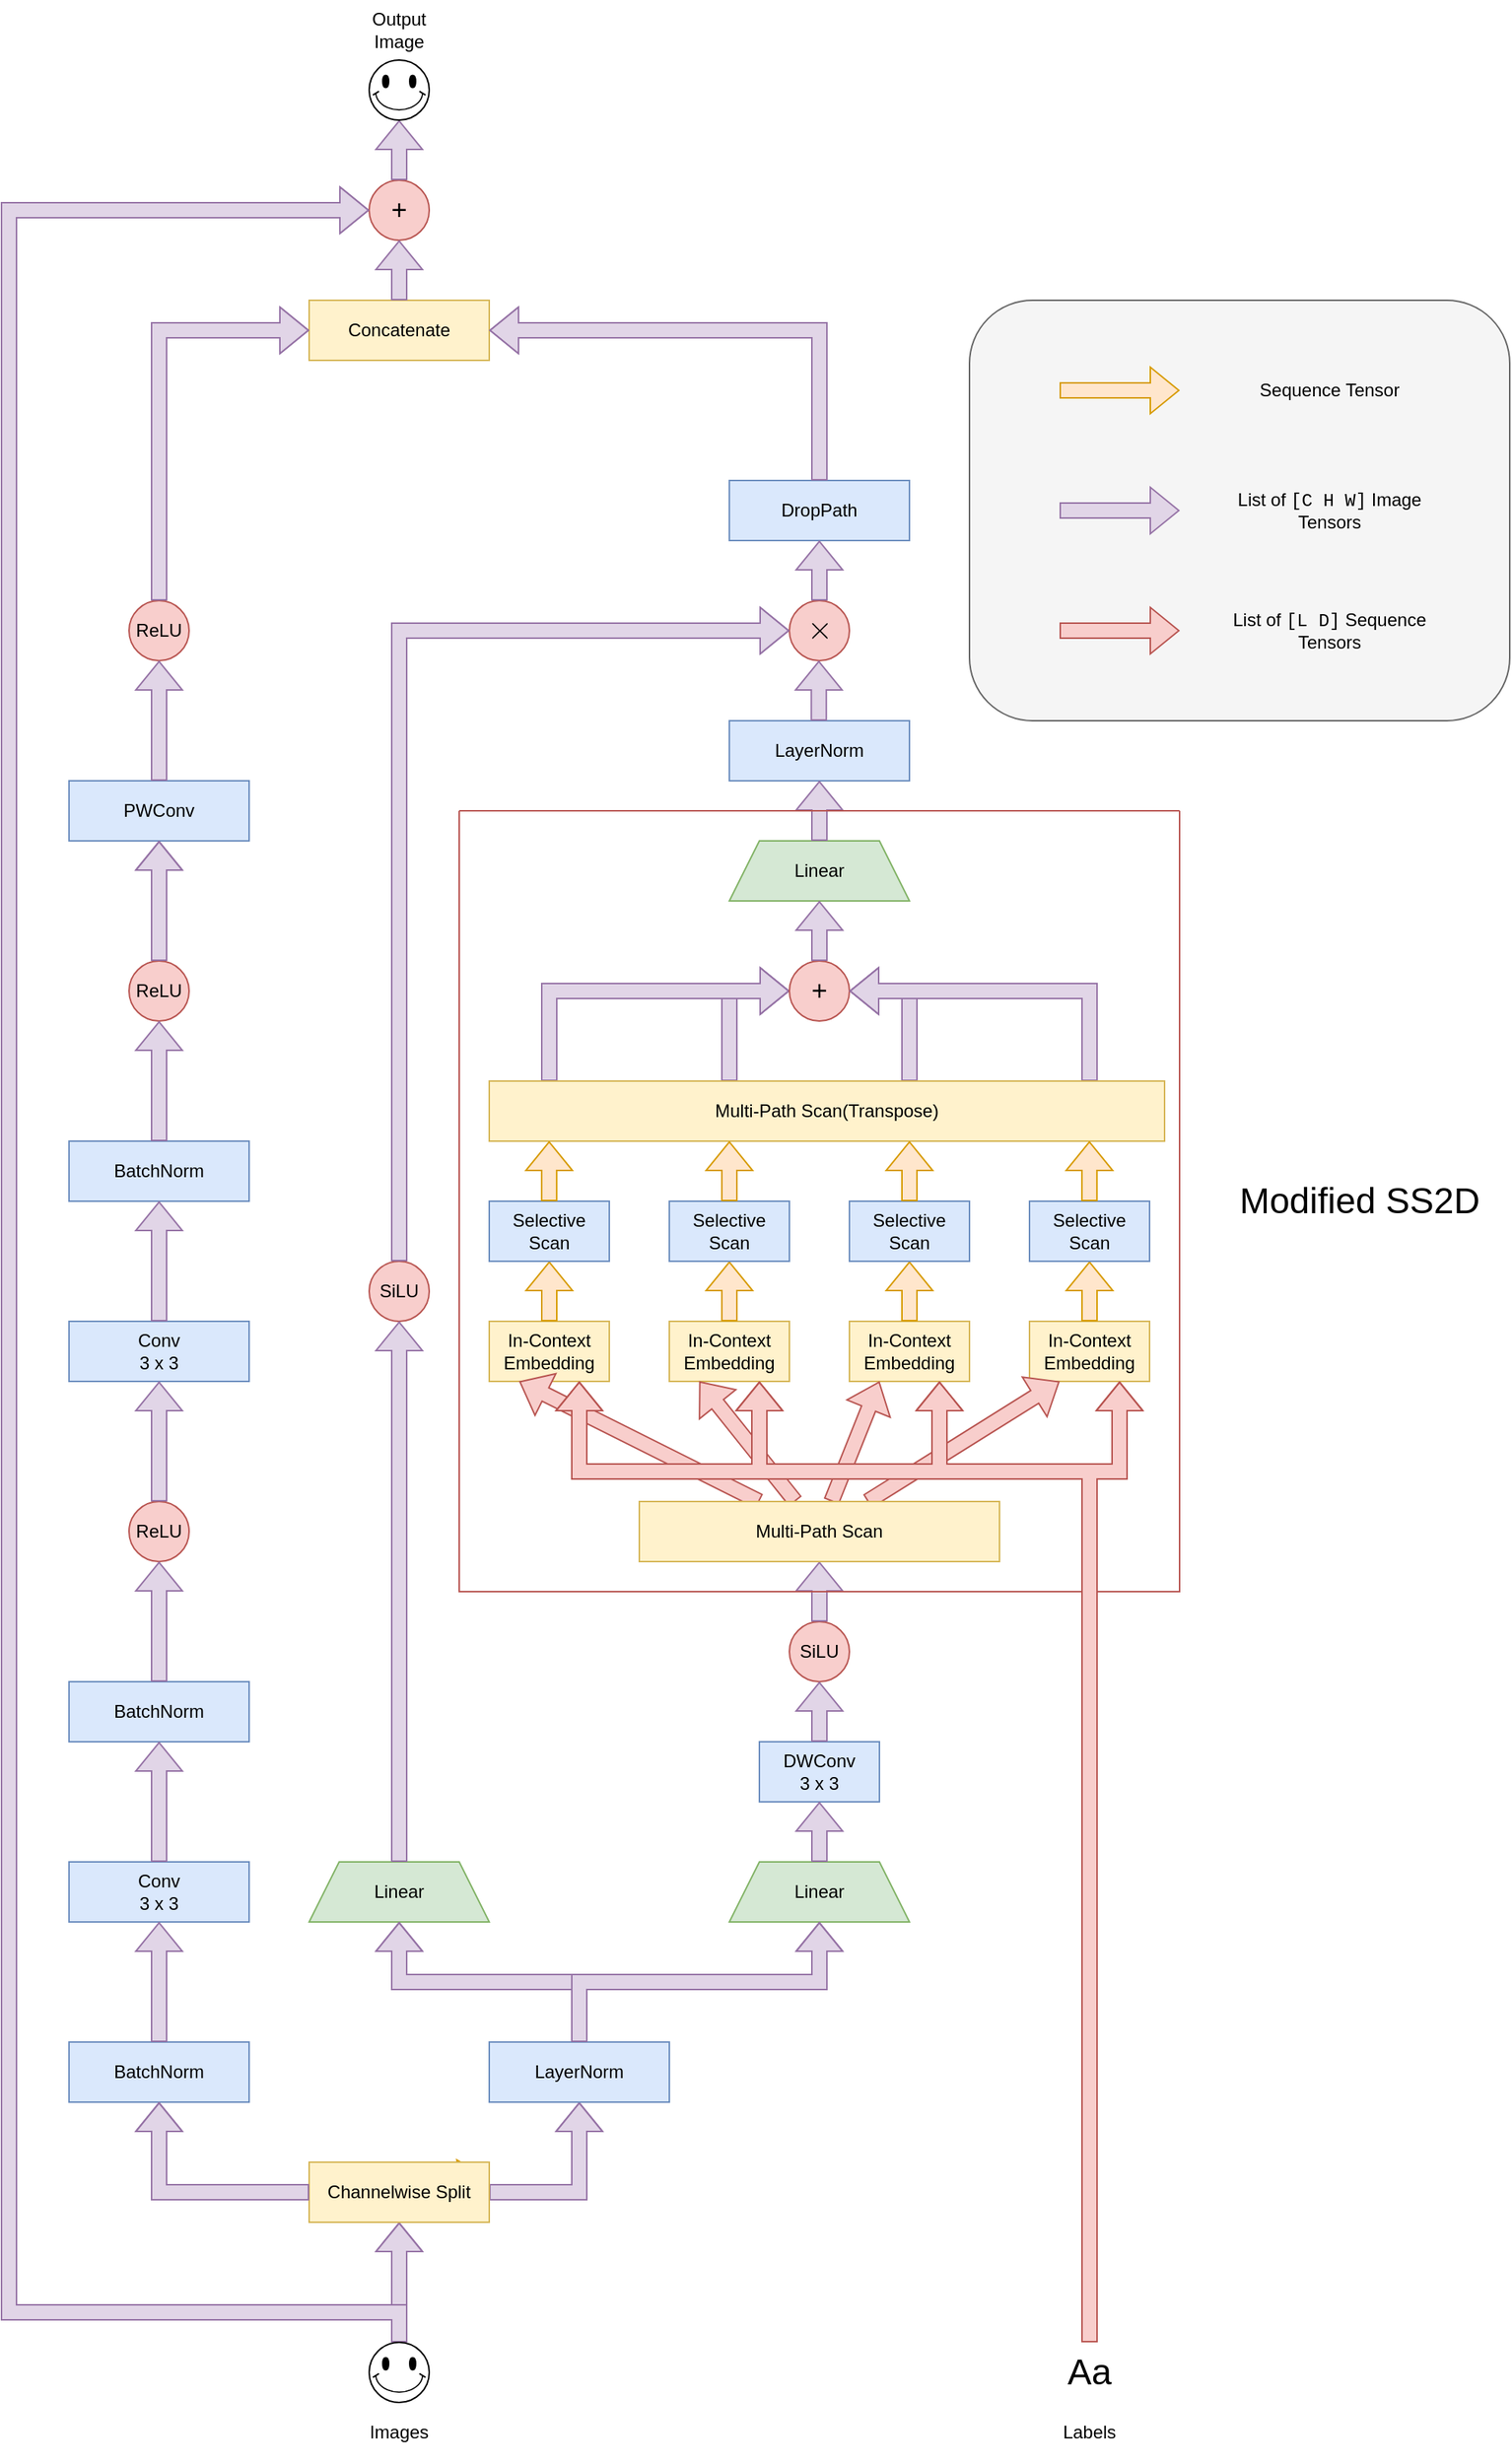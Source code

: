 <mxfile version="25.0.2">
  <diagram name="Page-1" id="wS9EBDVNbl1yrAbbTAV1">
    <mxGraphModel dx="1687" dy="1967" grid="1" gridSize="10" guides="1" tooltips="1" connect="1" arrows="1" fold="1" page="1" pageScale="1" pageWidth="1600" pageHeight="900" math="1" shadow="0">
      <root>
        <mxCell id="0" />
        <mxCell id="1" parent="0" />
        <mxCell id="dxjbs5zgW4aYnI0EjAtR-100" value="" style="rounded=1;whiteSpace=wrap;html=1;fillColor=#f5f5f5;fontColor=#333333;strokeColor=#666666;" parent="1" vertex="1">
          <mxGeometry x="920" y="-400" width="360" height="280" as="geometry" />
        </mxCell>
        <mxCell id="dxjbs5zgW4aYnI0EjAtR-47" value="" style="shape=flexArrow;endArrow=classic;html=1;rounded=0;fillColor=#e1d5e7;strokeColor=#9673a6;edgeStyle=elbowEdgeStyle;elbow=vertical;" parent="1" target="dxjbs5zgW4aYnI0EjAtR-46" edge="1">
          <mxGeometry width="50" height="50" relative="1" as="geometry">
            <mxPoint x="760" y="120" as="sourcePoint" />
            <mxPoint x="710" y="40" as="targetPoint" />
            <Array as="points">
              <mxPoint x="760" y="60" />
            </Array>
          </mxGeometry>
        </mxCell>
        <mxCell id="J3nuW8a6T6yVLwqFihnX-37" value="" style="edgeStyle=none;orthogonalLoop=1;jettySize=auto;html=1;rounded=0;shape=flexArrow;fillColor=#ffe6cc;strokeColor=#d79b00;" parent="1" edge="1">
          <mxGeometry width="80" relative="1" as="geometry">
            <mxPoint x="980" y="-340" as="sourcePoint" />
            <mxPoint x="1060" y="-340" as="targetPoint" />
            <Array as="points" />
          </mxGeometry>
        </mxCell>
        <mxCell id="J3nuW8a6T6yVLwqFihnX-39" value="Sequence Tensor" style="text;strokeColor=none;align=center;fillColor=none;html=1;verticalAlign=middle;whiteSpace=wrap;rounded=0;" parent="1" vertex="1">
          <mxGeometry x="1080" y="-360" width="160" height="40" as="geometry" />
        </mxCell>
        <mxCell id="J3nuW8a6T6yVLwqFihnX-40" value="" style="edgeStyle=none;orthogonalLoop=1;jettySize=auto;html=1;rounded=0;shape=flexArrow;fillColor=#e1d5e7;strokeColor=#9673a6;" parent="1" edge="1">
          <mxGeometry width="80" relative="1" as="geometry">
            <mxPoint x="980" y="-260" as="sourcePoint" />
            <mxPoint x="1060" y="-260" as="targetPoint" />
            <Array as="points" />
          </mxGeometry>
        </mxCell>
        <mxCell id="J3nuW8a6T6yVLwqFihnX-41" value="List of &lt;font face=&quot;Courier New&quot;&gt;[C H W]&lt;/font&gt;&amp;nbsp;Image Tensors" style="text;strokeColor=none;align=center;fillColor=none;html=1;verticalAlign=middle;whiteSpace=wrap;rounded=0;" parent="1" vertex="1">
          <mxGeometry x="1080" y="-280" width="160" height="40" as="geometry" />
        </mxCell>
        <mxCell id="J3nuW8a6T6yVLwqFihnX-49" value="" style="shape=flexArrow;endArrow=classic;html=1;rounded=0;fillColor=#e1d5e7;strokeColor=#9673a6;" parent="1" edge="1">
          <mxGeometry width="50" height="50" relative="1" as="geometry">
            <mxPoint x="540" y="960" as="sourcePoint" />
            <mxPoint x="540" y="880" as="targetPoint" />
            <Array as="points">
              <mxPoint x="540" y="900" />
            </Array>
          </mxGeometry>
        </mxCell>
        <mxCell id="J3nuW8a6T6yVLwqFihnX-51" value="Labels" style="text;strokeColor=none;align=center;fillColor=none;html=1;verticalAlign=middle;whiteSpace=wrap;rounded=0;" parent="1" vertex="1">
          <mxGeometry x="970" y="1000" width="60" height="40" as="geometry" />
        </mxCell>
        <mxCell id="dxjbs5zgW4aYnI0EjAtR-2" value="" style="shape=flexArrow;endArrow=classic;html=1;rounded=0;fillColor=#e1d5e7;strokeColor=#9673a6;edgeStyle=orthogonalEdgeStyle;" parent="1" source="dxjbs5zgW4aYnI0EjAtR-1" target="dxjbs5zgW4aYnI0EjAtR-5" edge="1">
          <mxGeometry width="50" height="50" relative="1" as="geometry">
            <mxPoint x="700" y="879.999" as="sourcePoint" />
            <mxPoint x="710" y="740" as="targetPoint" />
            <Array as="points">
              <mxPoint x="660" y="860" />
            </Array>
          </mxGeometry>
        </mxCell>
        <mxCell id="dxjbs5zgW4aYnI0EjAtR-3" value="" style="shape=flexArrow;endArrow=classic;html=1;rounded=0;fillColor=#ffe6cc;strokeColor=#d79b00;" parent="1" target="dxjbs5zgW4aYnI0EjAtR-1" edge="1">
          <mxGeometry width="50" height="50" relative="1" as="geometry">
            <mxPoint x="560" y="856.923" as="sourcePoint" />
            <mxPoint x="670" y="840" as="targetPoint" />
          </mxGeometry>
        </mxCell>
        <mxCell id="dxjbs5zgW4aYnI0EjAtR-1" value="Channelwise Split" style="rounded=0;whiteSpace=wrap;html=1;fillColor=#fff2cc;strokeColor=#d6b656;" parent="1" vertex="1">
          <mxGeometry x="480" y="840" width="120" height="40" as="geometry" />
        </mxCell>
        <mxCell id="dxjbs5zgW4aYnI0EjAtR-5" value="LayerNorm" style="rounded=0;whiteSpace=wrap;html=1;fillColor=#dae8fc;strokeColor=#6c8ebf;" parent="1" vertex="1">
          <mxGeometry x="600" y="760" width="120" height="40" as="geometry" />
        </mxCell>
        <mxCell id="dxjbs5zgW4aYnI0EjAtR-6" value="Linear" style="shape=trapezoid;perimeter=trapezoidPerimeter;whiteSpace=wrap;html=1;fixedSize=1;fillColor=#d5e8d4;strokeColor=#82b366;" parent="1" vertex="1">
          <mxGeometry x="480" y="640" width="120" height="40" as="geometry" />
        </mxCell>
        <mxCell id="dxjbs5zgW4aYnI0EjAtR-7" value="Linear" style="shape=trapezoid;perimeter=trapezoidPerimeter;whiteSpace=wrap;html=1;fixedSize=1;fillColor=#d5e8d4;strokeColor=#82b366;" parent="1" vertex="1">
          <mxGeometry x="760" y="640" width="120" height="40" as="geometry" />
        </mxCell>
        <mxCell id="dxjbs5zgW4aYnI0EjAtR-8" value="" style="shape=flexArrow;endArrow=classic;html=1;rounded=0;fillColor=#e1d5e7;strokeColor=#9673a6;edgeStyle=elbowEdgeStyle;elbow=vertical;" parent="1" source="dxjbs5zgW4aYnI0EjAtR-5" target="dxjbs5zgW4aYnI0EjAtR-6" edge="1">
          <mxGeometry width="50" height="50" relative="1" as="geometry">
            <mxPoint x="740" y="800" as="sourcePoint" />
            <mxPoint x="790" y="750" as="targetPoint" />
          </mxGeometry>
        </mxCell>
        <mxCell id="dxjbs5zgW4aYnI0EjAtR-9" value="" style="shape=flexArrow;endArrow=classic;html=1;rounded=0;fillColor=#e1d5e7;strokeColor=#9673a6;edgeStyle=orthogonalEdgeStyle;" parent="1" source="dxjbs5zgW4aYnI0EjAtR-5" target="dxjbs5zgW4aYnI0EjAtR-7" edge="1">
          <mxGeometry width="50" height="50" relative="1" as="geometry">
            <mxPoint x="740" y="800" as="sourcePoint" />
            <mxPoint x="790" y="750" as="targetPoint" />
            <Array as="points">
              <mxPoint x="660" y="720" />
              <mxPoint x="820" y="720" />
            </Array>
          </mxGeometry>
        </mxCell>
        <mxCell id="dxjbs5zgW4aYnI0EjAtR-10" value="DWConv&lt;div&gt;3 x 3&lt;/div&gt;" style="rounded=0;whiteSpace=wrap;html=1;fillColor=#dae8fc;strokeColor=#6c8ebf;" parent="1" vertex="1">
          <mxGeometry x="780" y="560" width="80" height="40" as="geometry" />
        </mxCell>
        <mxCell id="dxjbs5zgW4aYnI0EjAtR-12" value="SiLU" style="ellipse;whiteSpace=wrap;html=1;aspect=fixed;fillColor=#f8cecc;strokeColor=#b85450;" parent="1" vertex="1">
          <mxGeometry x="800" y="480" width="40" height="40" as="geometry" />
        </mxCell>
        <mxCell id="dxjbs5zgW4aYnI0EjAtR-15" value="" style="shape=flexArrow;endArrow=classic;html=1;rounded=0;fillColor=#e1d5e7;strokeColor=#9673a6;" parent="1" target="J3nuW8a6T6yVLwqFihnX-17" edge="1">
          <mxGeometry width="50" height="50" relative="1" as="geometry">
            <mxPoint x="980" y="1000" as="sourcePoint" />
            <mxPoint x="980" y="920" as="targetPoint" />
          </mxGeometry>
        </mxCell>
        <mxCell id="J3nuW8a6T6yVLwqFihnX-17" value="Aa" style="text;strokeColor=none;align=center;fillColor=none;html=1;verticalAlign=middle;whiteSpace=wrap;rounded=0;fontSize=24;" parent="1" vertex="1">
          <mxGeometry x="970" y="960" width="60" height="40" as="geometry" />
        </mxCell>
        <mxCell id="dxjbs5zgW4aYnI0EjAtR-16" value="" style="shape=flexArrow;endArrow=classic;html=1;rounded=0;fillColor=#e1d5e7;strokeColor=#9673a6;" parent="1" source="dxjbs5zgW4aYnI0EjAtR-7" target="dxjbs5zgW4aYnI0EjAtR-10" edge="1">
          <mxGeometry width="50" height="50" relative="1" as="geometry">
            <mxPoint x="680" y="540" as="sourcePoint" />
            <mxPoint x="730" y="490" as="targetPoint" />
          </mxGeometry>
        </mxCell>
        <mxCell id="dxjbs5zgW4aYnI0EjAtR-17" value="" style="shape=flexArrow;endArrow=classic;html=1;rounded=0;fillColor=#e1d5e7;strokeColor=#9673a6;" parent="1" source="dxjbs5zgW4aYnI0EjAtR-10" target="dxjbs5zgW4aYnI0EjAtR-12" edge="1">
          <mxGeometry width="50" height="50" relative="1" as="geometry">
            <mxPoint x="979.66" y="560" as="sourcePoint" />
            <mxPoint x="979.66" y="520" as="targetPoint" />
          </mxGeometry>
        </mxCell>
        <mxCell id="dxjbs5zgW4aYnI0EjAtR-19" value="" style="shape=flexArrow;endArrow=classic;html=1;rounded=0;fillColor=#e1d5e7;strokeColor=#9673a6;" parent="1" source="dxjbs5zgW4aYnI0EjAtR-12" target="dxjbs5zgW4aYnI0EjAtR-14" edge="1">
          <mxGeometry width="50" height="50" relative="1" as="geometry">
            <mxPoint x="920" y="510" as="sourcePoint" />
            <mxPoint x="920" y="470" as="targetPoint" />
          </mxGeometry>
        </mxCell>
        <mxCell id="dxjbs5zgW4aYnI0EjAtR-22" value="In-Context Embedding" style="rounded=0;whiteSpace=wrap;html=1;fillColor=#fff2cc;strokeColor=#d6b656;" parent="1" vertex="1">
          <mxGeometry x="720" y="280" width="80" height="40" as="geometry" />
        </mxCell>
        <mxCell id="dxjbs5zgW4aYnI0EjAtR-23" value="In-Context Embedding" style="rounded=0;whiteSpace=wrap;html=1;fillColor=#fff2cc;strokeColor=#d6b656;" parent="1" vertex="1">
          <mxGeometry x="840" y="280" width="80" height="40" as="geometry" />
        </mxCell>
        <mxCell id="dxjbs5zgW4aYnI0EjAtR-24" value="In-Context Embedding" style="rounded=0;whiteSpace=wrap;html=1;fillColor=#fff2cc;strokeColor=#d6b656;" parent="1" vertex="1">
          <mxGeometry x="960" y="280" width="80" height="40" as="geometry" />
        </mxCell>
        <mxCell id="dxjbs5zgW4aYnI0EjAtR-25" value="In-Context Embedding" style="rounded=0;whiteSpace=wrap;html=1;fillColor=#fff2cc;strokeColor=#d6b656;" parent="1" vertex="1">
          <mxGeometry x="840" y="280" width="80" height="40" as="geometry" />
        </mxCell>
        <mxCell id="dxjbs5zgW4aYnI0EjAtR-26" value="In-Context Embedding" style="rounded=0;whiteSpace=wrap;html=1;fillColor=#fff2cc;strokeColor=#d6b656;" parent="1" vertex="1">
          <mxGeometry x="600" y="280" width="80" height="40" as="geometry" />
        </mxCell>
        <mxCell id="dxjbs5zgW4aYnI0EjAtR-27" value="" style="shape=flexArrow;endArrow=classic;html=1;rounded=0;fillColor=#f8cecc;strokeColor=#b85450;elbow=vertical;entryX=0.25;entryY=1;entryDx=0;entryDy=0;" parent="1" source="dxjbs5zgW4aYnI0EjAtR-14" target="dxjbs5zgW4aYnI0EjAtR-26" edge="1">
          <mxGeometry width="50" height="50" relative="1" as="geometry">
            <mxPoint x="1030" y="480" as="sourcePoint" />
            <mxPoint x="1080" y="430" as="targetPoint" />
          </mxGeometry>
        </mxCell>
        <mxCell id="dxjbs5zgW4aYnI0EjAtR-28" value="" style="shape=flexArrow;endArrow=classic;html=1;rounded=0;fillColor=#f8cecc;strokeColor=#b85450;elbow=vertical;entryX=0.25;entryY=1;entryDx=0;entryDy=0;" parent="1" source="dxjbs5zgW4aYnI0EjAtR-14" target="dxjbs5zgW4aYnI0EjAtR-22" edge="1">
          <mxGeometry width="50" height="50" relative="1" as="geometry">
            <mxPoint x="840" y="400" as="sourcePoint" />
            <mxPoint x="760" y="320" as="targetPoint" />
          </mxGeometry>
        </mxCell>
        <mxCell id="dxjbs5zgW4aYnI0EjAtR-29" value="" style="shape=flexArrow;endArrow=classic;html=1;rounded=0;fillColor=#f8cecc;strokeColor=#b85450;elbow=vertical;entryX=0.25;entryY=1;entryDx=0;entryDy=0;" parent="1" source="dxjbs5zgW4aYnI0EjAtR-14" target="dxjbs5zgW4aYnI0EjAtR-25" edge="1">
          <mxGeometry width="50" height="50" relative="1" as="geometry">
            <mxPoint x="840" y="400" as="sourcePoint" />
            <mxPoint x="820" y="320" as="targetPoint" />
          </mxGeometry>
        </mxCell>
        <mxCell id="dxjbs5zgW4aYnI0EjAtR-30" value="" style="shape=flexArrow;endArrow=classic;html=1;rounded=0;fillColor=#f8cecc;strokeColor=#b85450;elbow=vertical;entryX=0.25;entryY=1;entryDx=0;entryDy=0;" parent="1" source="dxjbs5zgW4aYnI0EjAtR-14" target="dxjbs5zgW4aYnI0EjAtR-24" edge="1">
          <mxGeometry width="50" height="50" relative="1" as="geometry">
            <mxPoint x="960" y="410" as="sourcePoint" />
            <mxPoint x="1000" y="330" as="targetPoint" />
          </mxGeometry>
        </mxCell>
        <mxCell id="dxjbs5zgW4aYnI0EjAtR-33" value="" style="shape=flexArrow;endArrow=classic;html=1;rounded=0;fillColor=#f8cecc;strokeColor=#b85450;edgeStyle=elbowEdgeStyle;elbow=vertical;entryX=0.75;entryY=1;entryDx=0;entryDy=0;movable=0;resizable=0;rotatable=0;deletable=0;editable=0;locked=1;connectable=0;" parent="1" source="J3nuW8a6T6yVLwqFihnX-17" target="dxjbs5zgW4aYnI0EjAtR-26" edge="1">
          <mxGeometry width="50" height="50" relative="1" as="geometry">
            <mxPoint x="980" y="960" as="sourcePoint" />
            <mxPoint x="980" y="440" as="targetPoint" />
            <Array as="points">
              <mxPoint x="1000" y="380" />
            </Array>
          </mxGeometry>
        </mxCell>
        <mxCell id="dxjbs5zgW4aYnI0EjAtR-34" value="SiLU" style="ellipse;whiteSpace=wrap;html=1;aspect=fixed;fillColor=#f8cecc;strokeColor=#b85450;" parent="1" vertex="1">
          <mxGeometry x="520" y="240" width="40" height="40" as="geometry" />
        </mxCell>
        <mxCell id="dxjbs5zgW4aYnI0EjAtR-35" value="" style="shape=flexArrow;endArrow=classic;html=1;rounded=0;fillColor=#e1d5e7;strokeColor=#9673a6;" parent="1" source="dxjbs5zgW4aYnI0EjAtR-6" target="dxjbs5zgW4aYnI0EjAtR-34" edge="1">
          <mxGeometry width="50" height="50" relative="1" as="geometry">
            <mxPoint x="510" y="600" as="sourcePoint" />
            <mxPoint x="510" y="560" as="targetPoint" />
          </mxGeometry>
        </mxCell>
        <mxCell id="dxjbs5zgW4aYnI0EjAtR-36" value="" style="shape=flexArrow;endArrow=classic;html=1;rounded=0;fillColor=#ffe6cc;strokeColor=#d79b00;" parent="1" source="dxjbs5zgW4aYnI0EjAtR-26" target="dxjbs5zgW4aYnI0EjAtR-41" edge="1">
          <mxGeometry width="50" height="50" relative="1" as="geometry">
            <mxPoint x="700" y="160" as="sourcePoint" />
            <mxPoint x="640" y="240" as="targetPoint" />
          </mxGeometry>
        </mxCell>
        <mxCell id="dxjbs5zgW4aYnI0EjAtR-37" value="" style="shape=flexArrow;endArrow=classic;html=1;rounded=0;fillColor=#ffe6cc;strokeColor=#d79b00;" parent="1" source="dxjbs5zgW4aYnI0EjAtR-22" target="dxjbs5zgW4aYnI0EjAtR-42" edge="1">
          <mxGeometry width="50" height="50" relative="1" as="geometry">
            <mxPoint x="759.58" y="280" as="sourcePoint" />
            <mxPoint x="759.58" y="240" as="targetPoint" />
          </mxGeometry>
        </mxCell>
        <mxCell id="dxjbs5zgW4aYnI0EjAtR-38" value="" style="shape=flexArrow;endArrow=classic;html=1;rounded=0;fillColor=#ffe6cc;strokeColor=#d79b00;" parent="1" source="dxjbs5zgW4aYnI0EjAtR-25" target="dxjbs5zgW4aYnI0EjAtR-43" edge="1">
          <mxGeometry width="50" height="50" relative="1" as="geometry">
            <mxPoint x="879.58" y="280" as="sourcePoint" />
            <mxPoint x="879.58" y="240" as="targetPoint" />
          </mxGeometry>
        </mxCell>
        <mxCell id="dxjbs5zgW4aYnI0EjAtR-39" value="" style="shape=flexArrow;endArrow=classic;html=1;rounded=0;fillColor=#ffe6cc;strokeColor=#d79b00;" parent="1" source="dxjbs5zgW4aYnI0EjAtR-24" target="dxjbs5zgW4aYnI0EjAtR-44" edge="1">
          <mxGeometry width="50" height="50" relative="1" as="geometry">
            <mxPoint x="999.58" y="280" as="sourcePoint" />
            <mxPoint x="999.58" y="240" as="targetPoint" />
          </mxGeometry>
        </mxCell>
        <mxCell id="dxjbs5zgW4aYnI0EjAtR-41" value="Selective Scan" style="rounded=0;whiteSpace=wrap;html=1;fillColor=#dae8fc;strokeColor=#6c8ebf;" parent="1" vertex="1">
          <mxGeometry x="600" y="200" width="80" height="40" as="geometry" />
        </mxCell>
        <mxCell id="dxjbs5zgW4aYnI0EjAtR-42" value="Selective Scan" style="rounded=0;whiteSpace=wrap;html=1;fillColor=#dae8fc;strokeColor=#6c8ebf;" parent="1" vertex="1">
          <mxGeometry x="720" y="200" width="80" height="40" as="geometry" />
        </mxCell>
        <mxCell id="dxjbs5zgW4aYnI0EjAtR-43" value="Selective Scan" style="rounded=0;whiteSpace=wrap;html=1;fillColor=#dae8fc;strokeColor=#6c8ebf;" parent="1" vertex="1">
          <mxGeometry x="840" y="200" width="80" height="40" as="geometry" />
        </mxCell>
        <mxCell id="dxjbs5zgW4aYnI0EjAtR-44" value="Selective Scan" style="rounded=0;whiteSpace=wrap;html=1;fillColor=#dae8fc;strokeColor=#6c8ebf;" parent="1" vertex="1">
          <mxGeometry x="960" y="200" width="80" height="40" as="geometry" />
        </mxCell>
        <mxCell id="dxjbs5zgW4aYnI0EjAtR-45" value="" style="shape=flexArrow;endArrow=classic;html=1;rounded=0;fillColor=#e1d5e7;strokeColor=#9673a6;edgeStyle=elbowEdgeStyle;elbow=vertical;" parent="1" target="dxjbs5zgW4aYnI0EjAtR-46" edge="1">
          <mxGeometry width="50" height="50" relative="1" as="geometry">
            <mxPoint x="640" y="120" as="sourcePoint" />
            <mxPoint x="710" y="40" as="targetPoint" />
            <Array as="points">
              <mxPoint x="730" y="60" />
            </Array>
          </mxGeometry>
        </mxCell>
        <mxCell id="dxjbs5zgW4aYnI0EjAtR-46" value="+" style="ellipse;whiteSpace=wrap;html=1;aspect=fixed;fillColor=#f8cecc;strokeColor=#b85450;fontSize=18;" parent="1" vertex="1">
          <mxGeometry x="800" y="40" width="40" height="40" as="geometry" />
        </mxCell>
        <mxCell id="dxjbs5zgW4aYnI0EjAtR-48" value="" style="shape=flexArrow;endArrow=classic;html=1;rounded=0;fillColor=#e1d5e7;strokeColor=#9673a6;edgeStyle=elbowEdgeStyle;elbow=vertical;" parent="1" target="dxjbs5zgW4aYnI0EjAtR-46" edge="1">
          <mxGeometry width="50" height="50" relative="1" as="geometry">
            <mxPoint x="880" y="120" as="sourcePoint" />
            <mxPoint x="710" y="40" as="targetPoint" />
            <Array as="points">
              <mxPoint x="880" y="60" />
            </Array>
          </mxGeometry>
        </mxCell>
        <mxCell id="dxjbs5zgW4aYnI0EjAtR-49" value="" style="shape=flexArrow;endArrow=classic;html=1;rounded=0;fillColor=#e1d5e7;strokeColor=#9673a6;edgeStyle=elbowEdgeStyle;elbow=vertical;" parent="1" target="dxjbs5zgW4aYnI0EjAtR-46" edge="1">
          <mxGeometry width="50" height="50" relative="1" as="geometry">
            <mxPoint x="1000" y="120" as="sourcePoint" />
            <mxPoint x="710" y="40" as="targetPoint" />
            <Array as="points">
              <mxPoint x="910" y="60" />
            </Array>
          </mxGeometry>
        </mxCell>
        <mxCell id="dxjbs5zgW4aYnI0EjAtR-50" value="Linear" style="shape=trapezoid;perimeter=trapezoidPerimeter;whiteSpace=wrap;html=1;fixedSize=1;fillColor=#d5e8d4;strokeColor=#82b366;" parent="1" vertex="1">
          <mxGeometry x="760" y="-40" width="120" height="40" as="geometry" />
        </mxCell>
        <mxCell id="dxjbs5zgW4aYnI0EjAtR-51" value="" style="shape=flexArrow;endArrow=classic;html=1;rounded=0;fillColor=#e1d5e7;strokeColor=#9673a6;" parent="1" source="dxjbs5zgW4aYnI0EjAtR-46" target="dxjbs5zgW4aYnI0EjAtR-50" edge="1">
          <mxGeometry width="50" height="50" relative="1" as="geometry">
            <mxPoint x="580" y="70" as="sourcePoint" />
            <mxPoint x="580" y="-10" as="targetPoint" />
          </mxGeometry>
        </mxCell>
        <mxCell id="dxjbs5zgW4aYnI0EjAtR-52" value="LayerNorm" style="rounded=0;whiteSpace=wrap;html=1;fillColor=#dae8fc;strokeColor=#6c8ebf;" parent="1" vertex="1">
          <mxGeometry x="760" y="-120" width="120" height="40" as="geometry" />
        </mxCell>
        <mxCell id="dxjbs5zgW4aYnI0EjAtR-53" value="" style="shape=flexArrow;endArrow=classic;html=1;rounded=0;fillColor=#e1d5e7;strokeColor=#9673a6;" parent="1" source="dxjbs5zgW4aYnI0EjAtR-50" target="dxjbs5zgW4aYnI0EjAtR-52" edge="1">
          <mxGeometry width="50" height="50" relative="1" as="geometry">
            <mxPoint x="580" y="70" as="sourcePoint" />
            <mxPoint x="580" y="-10" as="targetPoint" />
          </mxGeometry>
        </mxCell>
        <mxCell id="dxjbs5zgW4aYnI0EjAtR-54" value="&lt;span style=&quot;background-color: initial;&quot;&gt;&lt;svg style=&quot;vertical-align: 0.02ex;&quot; xmlns:xlink=&quot;http://www.w3.org/1999/xlink&quot; viewBox=&quot;0 -491 778 482&quot; role=&quot;img&quot; height=&quot;1.09ex&quot; width=&quot;1.76ex&quot; xmlns=&quot;http://www.w3.org/2000/svg&quot;&gt;&lt;defs&gt;&lt;path d=&quot;M630 29Q630 9 609 9Q604 9 587 25T493 118L389 222L284 117Q178 13 175 11Q171 9 168 9Q160 9 154 15T147 29Q147 36 161 51T255 146L359 250L255 354Q174 435 161 449T147 471Q147 480 153 485T168 490Q173 490 175 489Q178 487 284 383L389 278L493 382Q570 459 587 475T609 491Q630 491 630 471Q630 464 620 453T522 355L418 250L522 145Q606 61 618 48T630 29Z&quot; id=&quot;MJX-1-TEX-N-D7&quot;&gt;&lt;/path&gt;&lt;/defs&gt;&lt;g transform=&quot;scale(1,-1)&quot; stroke-width=&quot;0&quot; fill=&quot;currentColor&quot; stroke=&quot;currentColor&quot;&gt;&lt;g data-mml-node=&quot;math&quot;&gt;&lt;g data-mml-node=&quot;mo&quot;&gt;&lt;use xlink:href=&quot;#MJX-1-TEX-N-D7&quot; data-c=&quot;D7&quot;&gt;&lt;/use&gt;&lt;/g&gt;&lt;/g&gt;&lt;/g&gt;&lt;/svg&gt;&lt;/span&gt;" style="ellipse;whiteSpace=wrap;html=1;aspect=fixed;fillColor=#f8cecc;strokeColor=#b85450;fontSize=18;" parent="1" vertex="1">
          <mxGeometry x="800" y="-200" width="40" height="40" as="geometry" />
        </mxCell>
        <mxCell id="dxjbs5zgW4aYnI0EjAtR-55" value="" style="shape=flexArrow;endArrow=classic;html=1;rounded=0;fillColor=#e1d5e7;strokeColor=#9673a6;edgeStyle=elbowEdgeStyle;" parent="1" source="dxjbs5zgW4aYnI0EjAtR-34" target="dxjbs5zgW4aYnI0EjAtR-54" edge="1">
          <mxGeometry width="50" height="50" relative="1" as="geometry">
            <mxPoint x="550" y="100" as="sourcePoint" />
            <mxPoint x="550" y="-260" as="targetPoint" />
            <Array as="points">
              <mxPoint x="540" y="60" />
            </Array>
          </mxGeometry>
        </mxCell>
        <mxCell id="dxjbs5zgW4aYnI0EjAtR-56" value="Multi-Path Scan(Transpose)" style="rounded=0;whiteSpace=wrap;html=1;fillColor=#fff2cc;strokeColor=#d6b656;movable=1;resizable=1;rotatable=1;deletable=1;editable=1;locked=0;connectable=1;" parent="1" vertex="1">
          <mxGeometry x="600" y="120" width="450" height="40" as="geometry" />
        </mxCell>
        <mxCell id="dxjbs5zgW4aYnI0EjAtR-57" value="" style="shape=flexArrow;endArrow=classic;html=1;rounded=0;fillColor=#ffe6cc;strokeColor=#d79b00;" parent="1" edge="1">
          <mxGeometry width="50" height="50" relative="1" as="geometry">
            <mxPoint x="639.92" y="200" as="sourcePoint" />
            <mxPoint x="639.92" y="160" as="targetPoint" />
          </mxGeometry>
        </mxCell>
        <mxCell id="dxjbs5zgW4aYnI0EjAtR-58" value="" style="shape=flexArrow;endArrow=classic;html=1;rounded=0;fillColor=#ffe6cc;strokeColor=#d79b00;" parent="1" edge="1">
          <mxGeometry width="50" height="50" relative="1" as="geometry">
            <mxPoint x="760" y="200" as="sourcePoint" />
            <mxPoint x="760" y="160" as="targetPoint" />
          </mxGeometry>
        </mxCell>
        <mxCell id="dxjbs5zgW4aYnI0EjAtR-60" value="" style="shape=flexArrow;endArrow=classic;html=1;rounded=0;fillColor=#ffe6cc;strokeColor=#d79b00;" parent="1" edge="1">
          <mxGeometry width="50" height="50" relative="1" as="geometry">
            <mxPoint x="880" y="200" as="sourcePoint" />
            <mxPoint x="880" y="160" as="targetPoint" />
          </mxGeometry>
        </mxCell>
        <mxCell id="dxjbs5zgW4aYnI0EjAtR-61" value="" style="shape=flexArrow;endArrow=classic;html=1;rounded=0;fillColor=#ffe6cc;strokeColor=#d79b00;" parent="1" edge="1">
          <mxGeometry width="50" height="50" relative="1" as="geometry">
            <mxPoint x="999.92" y="200" as="sourcePoint" />
            <mxPoint x="999.92" y="160" as="targetPoint" />
          </mxGeometry>
        </mxCell>
        <mxCell id="dxjbs5zgW4aYnI0EjAtR-63" value="" style="shape=flexArrow;endArrow=classic;html=1;rounded=0;fillColor=#e1d5e7;strokeColor=#9673a6;" parent="1" edge="1">
          <mxGeometry width="50" height="50" relative="1" as="geometry">
            <mxPoint x="819.62" y="-120" as="sourcePoint" />
            <mxPoint x="819.62" y="-160" as="targetPoint" />
          </mxGeometry>
        </mxCell>
        <mxCell id="dxjbs5zgW4aYnI0EjAtR-65" value="DropPath" style="rounded=0;whiteSpace=wrap;html=1;fillColor=#dae8fc;strokeColor=#6c8ebf;" parent="1" vertex="1">
          <mxGeometry x="760" y="-280" width="120" height="40" as="geometry" />
        </mxCell>
        <mxCell id="dxjbs5zgW4aYnI0EjAtR-66" value="" style="shape=flexArrow;endArrow=classic;html=1;rounded=0;fillColor=#e1d5e7;strokeColor=#9673a6;" parent="1" source="dxjbs5zgW4aYnI0EjAtR-54" target="dxjbs5zgW4aYnI0EjAtR-65" edge="1">
          <mxGeometry width="50" height="50" relative="1" as="geometry">
            <mxPoint x="900" y="-200" as="sourcePoint" />
            <mxPoint x="900" y="-240" as="targetPoint" />
          </mxGeometry>
        </mxCell>
        <mxCell id="dxjbs5zgW4aYnI0EjAtR-67" value="BatchNorm" style="rounded=0;whiteSpace=wrap;html=1;fillColor=#dae8fc;strokeColor=#6c8ebf;" parent="1" vertex="1">
          <mxGeometry x="320" y="760" width="120" height="40" as="geometry" />
        </mxCell>
        <mxCell id="dxjbs5zgW4aYnI0EjAtR-68" value="Conv&lt;div&gt;3 x 3&lt;/div&gt;" style="rounded=0;whiteSpace=wrap;html=1;fillColor=#dae8fc;strokeColor=#6c8ebf;" parent="1" vertex="1">
          <mxGeometry x="320" y="640" width="120" height="40" as="geometry" />
        </mxCell>
        <mxCell id="dxjbs5zgW4aYnI0EjAtR-69" value="BatchNorm" style="rounded=0;whiteSpace=wrap;html=1;fillColor=#dae8fc;strokeColor=#6c8ebf;" parent="1" vertex="1">
          <mxGeometry x="320" y="520" width="120" height="40" as="geometry" />
        </mxCell>
        <mxCell id="dxjbs5zgW4aYnI0EjAtR-70" value="ReLU" style="ellipse;whiteSpace=wrap;html=1;aspect=fixed;fillColor=#f8cecc;strokeColor=#b85450;" parent="1" vertex="1">
          <mxGeometry x="360" y="400" width="40" height="40" as="geometry" />
        </mxCell>
        <mxCell id="dxjbs5zgW4aYnI0EjAtR-71" value="Conv&lt;div&gt;3 x 3&lt;/div&gt;" style="rounded=0;whiteSpace=wrap;html=1;fillColor=#dae8fc;strokeColor=#6c8ebf;" parent="1" vertex="1">
          <mxGeometry x="320" y="280" width="120" height="40" as="geometry" />
        </mxCell>
        <mxCell id="dxjbs5zgW4aYnI0EjAtR-72" value="BatchNorm" style="rounded=0;whiteSpace=wrap;html=1;fillColor=#dae8fc;strokeColor=#6c8ebf;" parent="1" vertex="1">
          <mxGeometry x="320" y="160" width="120" height="40" as="geometry" />
        </mxCell>
        <mxCell id="dxjbs5zgW4aYnI0EjAtR-73" value="ReLU" style="ellipse;whiteSpace=wrap;html=1;aspect=fixed;fillColor=#f8cecc;strokeColor=#b85450;" parent="1" vertex="1">
          <mxGeometry x="360" y="40" width="40" height="40" as="geometry" />
        </mxCell>
        <mxCell id="dxjbs5zgW4aYnI0EjAtR-77" value="PWConv" style="rounded=0;whiteSpace=wrap;html=1;fillColor=#dae8fc;strokeColor=#6c8ebf;" parent="1" vertex="1">
          <mxGeometry x="320" y="-80" width="120" height="40" as="geometry" />
        </mxCell>
        <mxCell id="dxjbs5zgW4aYnI0EjAtR-78" value="ReLU" style="ellipse;whiteSpace=wrap;html=1;aspect=fixed;fillColor=#f8cecc;strokeColor=#b85450;" parent="1" vertex="1">
          <mxGeometry x="360" y="-200" width="40" height="40" as="geometry" />
        </mxCell>
        <mxCell id="dxjbs5zgW4aYnI0EjAtR-79" value="Concatenate" style="rounded=0;whiteSpace=wrap;html=1;fillColor=#fff2cc;strokeColor=#d6b656;" parent="1" vertex="1">
          <mxGeometry x="480" y="-400" width="120" height="40" as="geometry" />
        </mxCell>
        <mxCell id="dxjbs5zgW4aYnI0EjAtR-80" value="" style="shape=flexArrow;endArrow=classic;html=1;rounded=0;fillColor=#e1d5e7;strokeColor=#9673a6;" parent="1" source="dxjbs5zgW4aYnI0EjAtR-1" target="dxjbs5zgW4aYnI0EjAtR-67" edge="1">
          <mxGeometry width="50" height="50" relative="1" as="geometry">
            <mxPoint x="419.86" y="850" as="sourcePoint" />
            <mxPoint x="419.86" y="810" as="targetPoint" />
            <Array as="points">
              <mxPoint x="380" y="860" />
            </Array>
          </mxGeometry>
        </mxCell>
        <mxCell id="dxjbs5zgW4aYnI0EjAtR-81" value="" style="shape=flexArrow;endArrow=classic;html=1;rounded=0;fillColor=#e1d5e7;strokeColor=#9673a6;" parent="1" source="dxjbs5zgW4aYnI0EjAtR-67" target="dxjbs5zgW4aYnI0EjAtR-68" edge="1">
          <mxGeometry width="50" height="50" relative="1" as="geometry">
            <mxPoint x="430" y="740" as="sourcePoint" />
            <mxPoint x="430" y="700" as="targetPoint" />
            <Array as="points" />
          </mxGeometry>
        </mxCell>
        <mxCell id="dxjbs5zgW4aYnI0EjAtR-82" value="" style="shape=flexArrow;endArrow=classic;html=1;rounded=0;fillColor=#e1d5e7;strokeColor=#9673a6;" parent="1" source="dxjbs5zgW4aYnI0EjAtR-68" target="dxjbs5zgW4aYnI0EjAtR-69" edge="1">
          <mxGeometry width="50" height="50" relative="1" as="geometry">
            <mxPoint x="260" y="630" as="sourcePoint" />
            <mxPoint x="260" y="550" as="targetPoint" />
            <Array as="points" />
          </mxGeometry>
        </mxCell>
        <mxCell id="dxjbs5zgW4aYnI0EjAtR-83" value="" style="shape=flexArrow;endArrow=classic;html=1;rounded=0;fillColor=#e1d5e7;strokeColor=#9673a6;" parent="1" source="dxjbs5zgW4aYnI0EjAtR-69" target="dxjbs5zgW4aYnI0EjAtR-70" edge="1">
          <mxGeometry width="50" height="50" relative="1" as="geometry">
            <mxPoint x="250" y="580" as="sourcePoint" />
            <mxPoint x="250" y="500" as="targetPoint" />
            <Array as="points" />
          </mxGeometry>
        </mxCell>
        <mxCell id="dxjbs5zgW4aYnI0EjAtR-84" value="" style="shape=flexArrow;endArrow=classic;html=1;rounded=0;fillColor=#e1d5e7;strokeColor=#9673a6;" parent="1" source="dxjbs5zgW4aYnI0EjAtR-70" target="dxjbs5zgW4aYnI0EjAtR-71" edge="1">
          <mxGeometry width="50" height="50" relative="1" as="geometry">
            <mxPoint x="378.189" y="420.082" as="sourcePoint" />
            <mxPoint x="370" y="330" as="targetPoint" />
            <Array as="points" />
          </mxGeometry>
        </mxCell>
        <mxCell id="dxjbs5zgW4aYnI0EjAtR-85" value="" style="shape=flexArrow;endArrow=classic;html=1;rounded=0;fillColor=#e1d5e7;strokeColor=#9673a6;" parent="1" source="dxjbs5zgW4aYnI0EjAtR-71" target="dxjbs5zgW4aYnI0EjAtR-72" edge="1">
          <mxGeometry width="50" height="50" relative="1" as="geometry">
            <mxPoint x="340" y="290" as="sourcePoint" />
            <mxPoint x="340" y="210" as="targetPoint" />
            <Array as="points" />
          </mxGeometry>
        </mxCell>
        <mxCell id="dxjbs5zgW4aYnI0EjAtR-86" value="" style="shape=flexArrow;endArrow=classic;html=1;rounded=0;fillColor=#e1d5e7;strokeColor=#9673a6;" parent="1" source="dxjbs5zgW4aYnI0EjAtR-72" target="dxjbs5zgW4aYnI0EjAtR-73" edge="1">
          <mxGeometry width="50" height="50" relative="1" as="geometry">
            <mxPoint x="290" y="220" as="sourcePoint" />
            <mxPoint x="290" y="140" as="targetPoint" />
            <Array as="points" />
          </mxGeometry>
        </mxCell>
        <mxCell id="dxjbs5zgW4aYnI0EjAtR-87" value="" style="shape=flexArrow;endArrow=classic;html=1;rounded=0;fillColor=#e1d5e7;strokeColor=#9673a6;" parent="1" source="dxjbs5zgW4aYnI0EjAtR-73" target="dxjbs5zgW4aYnI0EjAtR-77" edge="1">
          <mxGeometry width="50" height="50" relative="1" as="geometry">
            <mxPoint x="320" y="50" as="sourcePoint" />
            <mxPoint x="320" y="-30" as="targetPoint" />
            <Array as="points">
              <mxPoint x="380" />
            </Array>
          </mxGeometry>
        </mxCell>
        <mxCell id="dxjbs5zgW4aYnI0EjAtR-90" value="" style="shape=flexArrow;endArrow=classic;html=1;rounded=0;fillColor=#e1d5e7;strokeColor=#9673a6;" parent="1" source="dxjbs5zgW4aYnI0EjAtR-77" target="dxjbs5zgW4aYnI0EjAtR-78" edge="1">
          <mxGeometry width="50" height="50" relative="1" as="geometry">
            <mxPoint x="370" y="-80" as="sourcePoint" />
            <mxPoint x="370" y="-160" as="targetPoint" />
            <Array as="points" />
          </mxGeometry>
        </mxCell>
        <mxCell id="dxjbs5zgW4aYnI0EjAtR-91" value="" style="shape=flexArrow;endArrow=classic;html=1;rounded=0;fillColor=#e1d5e7;strokeColor=#9673a6;edgeStyle=orthogonalEdgeStyle;" parent="1" source="dxjbs5zgW4aYnI0EjAtR-78" target="dxjbs5zgW4aYnI0EjAtR-79" edge="1">
          <mxGeometry width="50" height="50" relative="1" as="geometry">
            <mxPoint x="460" y="-280" as="sourcePoint" />
            <mxPoint x="460" y="-360" as="targetPoint" />
            <Array as="points">
              <mxPoint x="380" y="-380" />
            </Array>
          </mxGeometry>
        </mxCell>
        <mxCell id="dxjbs5zgW4aYnI0EjAtR-92" value="" style="shape=flexArrow;endArrow=classic;html=1;rounded=0;fillColor=#e1d5e7;strokeColor=#9673a6;edgeStyle=orthogonalEdgeStyle;" parent="1" source="dxjbs5zgW4aYnI0EjAtR-65" target="dxjbs5zgW4aYnI0EjAtR-79" edge="1">
          <mxGeometry width="50" height="50" relative="1" as="geometry">
            <mxPoint x="520" y="-140.01" as="sourcePoint" />
            <mxPoint x="580" y="-320.01" as="targetPoint" />
            <Array as="points">
              <mxPoint x="820" y="-380" />
            </Array>
          </mxGeometry>
        </mxCell>
        <mxCell id="dxjbs5zgW4aYnI0EjAtR-93" value="+" style="ellipse;whiteSpace=wrap;html=1;aspect=fixed;fillColor=#f8cecc;strokeColor=#b85450;fontSize=18;" parent="1" vertex="1">
          <mxGeometry x="520" y="-480" width="40" height="40" as="geometry" />
        </mxCell>
        <mxCell id="dxjbs5zgW4aYnI0EjAtR-94" value="" style="shape=flexArrow;endArrow=classic;html=1;rounded=0;fillColor=#e1d5e7;strokeColor=#9673a6;" parent="1" source="dxjbs5zgW4aYnI0EjAtR-79" target="dxjbs5zgW4aYnI0EjAtR-93" edge="1">
          <mxGeometry width="50" height="50" relative="1" as="geometry">
            <mxPoint x="480" y="-400" as="sourcePoint" />
            <mxPoint x="530" y="-450" as="targetPoint" />
          </mxGeometry>
        </mxCell>
        <mxCell id="dxjbs5zgW4aYnI0EjAtR-95" value="" style="shape=flexArrow;endArrow=classic;html=1;rounded=0;fillColor=#e1d5e7;strokeColor=#9673a6;edgeStyle=orthogonalEdgeStyle;" parent="1" target="dxjbs5zgW4aYnI0EjAtR-93" edge="1">
          <mxGeometry width="50" height="50" relative="1" as="geometry">
            <mxPoint x="540" y="960" as="sourcePoint" />
            <mxPoint x="420.42" y="-480" as="targetPoint" />
            <Array as="points">
              <mxPoint x="540" y="940" />
              <mxPoint x="280" y="940" />
              <mxPoint x="280" y="-460" />
            </Array>
          </mxGeometry>
        </mxCell>
        <mxCell id="dxjbs5zgW4aYnI0EjAtR-97" value="" style="shape=flexArrow;endArrow=classic;html=1;rounded=0;fillColor=#e1d5e7;strokeColor=#9673a6;" parent="1" source="dxjbs5zgW4aYnI0EjAtR-93" edge="1">
          <mxGeometry width="50" height="50" relative="1" as="geometry">
            <mxPoint x="610" y="-490" as="sourcePoint" />
            <mxPoint x="540" y="-520" as="targetPoint" />
          </mxGeometry>
        </mxCell>
        <mxCell id="dxjbs5zgW4aYnI0EjAtR-98" value="" style="edgeStyle=none;orthogonalLoop=1;jettySize=auto;html=1;rounded=0;shape=flexArrow;fillColor=#f8cecc;strokeColor=#b85450;" parent="1" edge="1">
          <mxGeometry width="80" relative="1" as="geometry">
            <mxPoint x="980" y="-180" as="sourcePoint" />
            <mxPoint x="1060" y="-180" as="targetPoint" />
            <Array as="points" />
          </mxGeometry>
        </mxCell>
        <mxCell id="dxjbs5zgW4aYnI0EjAtR-99" value="List of &lt;font face=&quot;Courier New&quot;&gt;[L D]&lt;/font&gt;&amp;nbsp;Sequence Tensors" style="text;strokeColor=none;align=center;fillColor=none;html=1;verticalAlign=middle;whiteSpace=wrap;rounded=0;" parent="1" vertex="1">
          <mxGeometry x="1080" y="-200" width="160" height="40" as="geometry" />
        </mxCell>
        <mxCell id="dxjbs5zgW4aYnI0EjAtR-101" value="Images" style="text;strokeColor=none;align=center;fillColor=none;html=1;verticalAlign=middle;whiteSpace=wrap;rounded=0;" parent="1" vertex="1">
          <mxGeometry x="510" y="1000" width="60" height="40" as="geometry" />
        </mxCell>
        <mxCell id="dxjbs5zgW4aYnI0EjAtR-103" value="" style="swimlane;startSize=0;strokeColor=#b85450;fillColor=#f8cecc;movable=0;resizable=0;rotatable=0;deletable=0;editable=0;locked=1;connectable=0;" parent="1" vertex="1">
          <mxGeometry x="580" y="-60" width="480" height="520" as="geometry" />
        </mxCell>
        <mxCell id="dxjbs5zgW4aYnI0EjAtR-32" value="" style="shape=flexArrow;endArrow=classic;html=1;rounded=0;fillColor=#f8cecc;strokeColor=#b85450;edgeStyle=elbowEdgeStyle;elbow=vertical;entryX=0.75;entryY=1;entryDx=0;entryDy=0;movable=0;resizable=0;rotatable=0;deletable=0;editable=0;locked=1;connectable=0;" parent="1" source="J3nuW8a6T6yVLwqFihnX-17" target="dxjbs5zgW4aYnI0EjAtR-22" edge="1">
          <mxGeometry width="50" height="50" relative="1" as="geometry">
            <mxPoint x="980" y="960" as="sourcePoint" />
            <mxPoint x="980" y="440" as="targetPoint" />
            <Array as="points">
              <mxPoint x="1000" y="380" />
            </Array>
          </mxGeometry>
        </mxCell>
        <mxCell id="dxjbs5zgW4aYnI0EjAtR-31" value="" style="shape=flexArrow;endArrow=classic;html=1;rounded=0;fillColor=#f8cecc;strokeColor=#b85450;edgeStyle=elbowEdgeStyle;elbow=vertical;entryX=0.75;entryY=1;entryDx=0;entryDy=0;movable=0;resizable=0;rotatable=0;deletable=0;editable=0;locked=1;connectable=0;" parent="1" source="J3nuW8a6T6yVLwqFihnX-17" target="dxjbs5zgW4aYnI0EjAtR-25" edge="1">
          <mxGeometry width="50" height="50" relative="1" as="geometry">
            <mxPoint x="980" y="960" as="sourcePoint" />
            <mxPoint x="980" y="440" as="targetPoint" />
            <Array as="points">
              <mxPoint x="1000" y="380" />
            </Array>
          </mxGeometry>
        </mxCell>
        <mxCell id="J3nuW8a6T6yVLwqFihnX-34" value="" style="shape=flexArrow;endArrow=classic;html=1;rounded=0;fillColor=#f8cecc;strokeColor=#b85450;edgeStyle=elbowEdgeStyle;elbow=vertical;entryX=0.75;entryY=1;entryDx=0;entryDy=0;movable=0;resizable=0;rotatable=0;deletable=0;editable=0;locked=1;connectable=0;" parent="1" source="J3nuW8a6T6yVLwqFihnX-17" target="dxjbs5zgW4aYnI0EjAtR-24" edge="1">
          <mxGeometry width="50" height="50" relative="1" as="geometry">
            <mxPoint x="980" y="960" as="sourcePoint" />
            <mxPoint x="980" y="440" as="targetPoint" />
            <Array as="points">
              <mxPoint x="1000" y="380" />
            </Array>
          </mxGeometry>
        </mxCell>
        <mxCell id="dxjbs5zgW4aYnI0EjAtR-113" value="Modified SS2D" style="text;strokeColor=none;align=center;fillColor=none;html=1;verticalAlign=middle;whiteSpace=wrap;rounded=0;fontSize=24;" parent="1" vertex="1">
          <mxGeometry x="1080" y="180" width="200" height="40" as="geometry" />
        </mxCell>
        <mxCell id="dxjbs5zgW4aYnI0EjAtR-115" value="" style="verticalLabelPosition=bottom;verticalAlign=top;html=1;shape=mxgraph.basic.smiley" parent="1" vertex="1">
          <mxGeometry x="520" y="960" width="40" height="40" as="geometry" />
        </mxCell>
        <mxCell id="dxjbs5zgW4aYnI0EjAtR-116" value="" style="verticalLabelPosition=bottom;verticalAlign=top;html=1;shape=mxgraph.basic.smiley" parent="1" vertex="1">
          <mxGeometry x="520" y="-560" width="40" height="40" as="geometry" />
        </mxCell>
        <mxCell id="dxjbs5zgW4aYnI0EjAtR-117" value="Output Image" style="text;strokeColor=none;align=center;fillColor=none;html=1;verticalAlign=middle;whiteSpace=wrap;rounded=0;" parent="1" vertex="1">
          <mxGeometry x="510" y="-600" width="60" height="40" as="geometry" />
        </mxCell>
        <mxCell id="l9pKf4hwkoQrsa864Zy9-1" value="" style="endArrow=none;html=1;rounded=0;fillColor=#f8cecc;strokeColor=none;shape=flexArrow;width=9;" edge="1" parent="1">
          <mxGeometry width="50" height="50" relative="1" as="geometry">
            <mxPoint x="1010" y="380" as="sourcePoint" />
            <mxPoint x="670" y="380" as="targetPoint" />
          </mxGeometry>
        </mxCell>
        <mxCell id="dxjbs5zgW4aYnI0EjAtR-14" value="Multi-Path Scan" style="rounded=0;whiteSpace=wrap;html=1;fillColor=#fff2cc;strokeColor=#d6b656;" parent="1" vertex="1">
          <mxGeometry x="700" y="400" width="240" height="40" as="geometry" />
        </mxCell>
      </root>
    </mxGraphModel>
  </diagram>
</mxfile>
